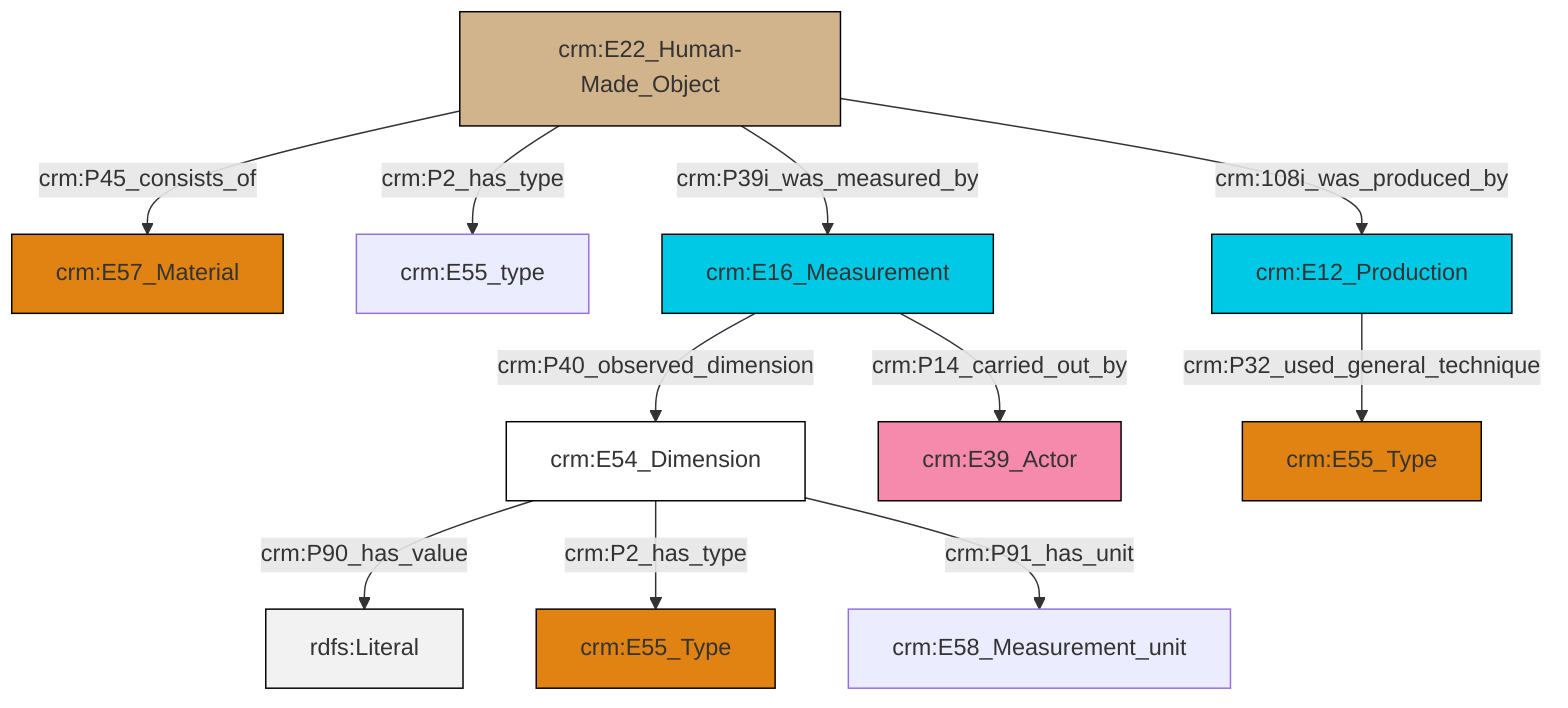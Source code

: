graph TD
classDef Literal fill:#f2f2f2,stroke:#000000;
classDef CRM_Entity fill:#FFFFFF,stroke:#000000;
classDef Temporal_Entity fill:#00C9E6, stroke:#000000;
classDef Type fill:#E18312, stroke:#000000;
classDef Time-Span fill:#2C9C91, stroke:#000000;
classDef Appellation fill:#FFEB7F, stroke:#000000;
classDef Place fill:#008836, stroke:#000000;
classDef Persistent_Item fill:#B266B2, stroke:#000000;
classDef Conceptual_Object fill:#FFD700, stroke:#000000;
classDef Physical_Thing fill:#D2B48C, stroke:#000000;
classDef Actor fill:#f58aad, stroke:#000000;
classDef PC_Classes fill:#4ce600, stroke:#000000;
classDef Multi fill:#cccccc,stroke:#000000;

0["crm:E22_Human-Made_Object"]:::Physical_Thing -->|crm:P45_consists_of| 1["crm:E57_Material"]:::Type
4["crm:E54_Dimension"]:::CRM_Entity -->|crm:P90_has_value| 5[rdfs:Literal]:::Literal
6["crm:E16_Measurement"]:::Temporal_Entity -->|crm:P14_carried_out_by| 7["crm:E39_Actor"]:::Actor
0["crm:E22_Human-Made_Object"]:::Physical_Thing -->|crm:P2_has_type| 2["crm:E55_type"]:::Default
4["crm:E54_Dimension"]:::CRM_Entity -->|crm:P2_has_type| 8["crm:E55_Type"]:::Type
0["crm:E22_Human-Made_Object"]:::Physical_Thing -->|crm:108i_was_produced_by| 9["crm:E12_Production"]:::Temporal_Entity
0["crm:E22_Human-Made_Object"]:::Physical_Thing -->|crm:P39i_was_measured_by| 6["crm:E16_Measurement"]:::Temporal_Entity
4["crm:E54_Dimension"]:::CRM_Entity -->|crm:P91_has_unit| 14["crm:E58_Measurement_unit"]:::Default
9["crm:E12_Production"]:::Temporal_Entity -->|crm:P32_used_general_technique| 11["crm:E55_Type"]:::Type
6["crm:E16_Measurement"]:::Temporal_Entity -->|crm:P40_observed_dimension| 4["crm:E54_Dimension"]:::CRM_Entity